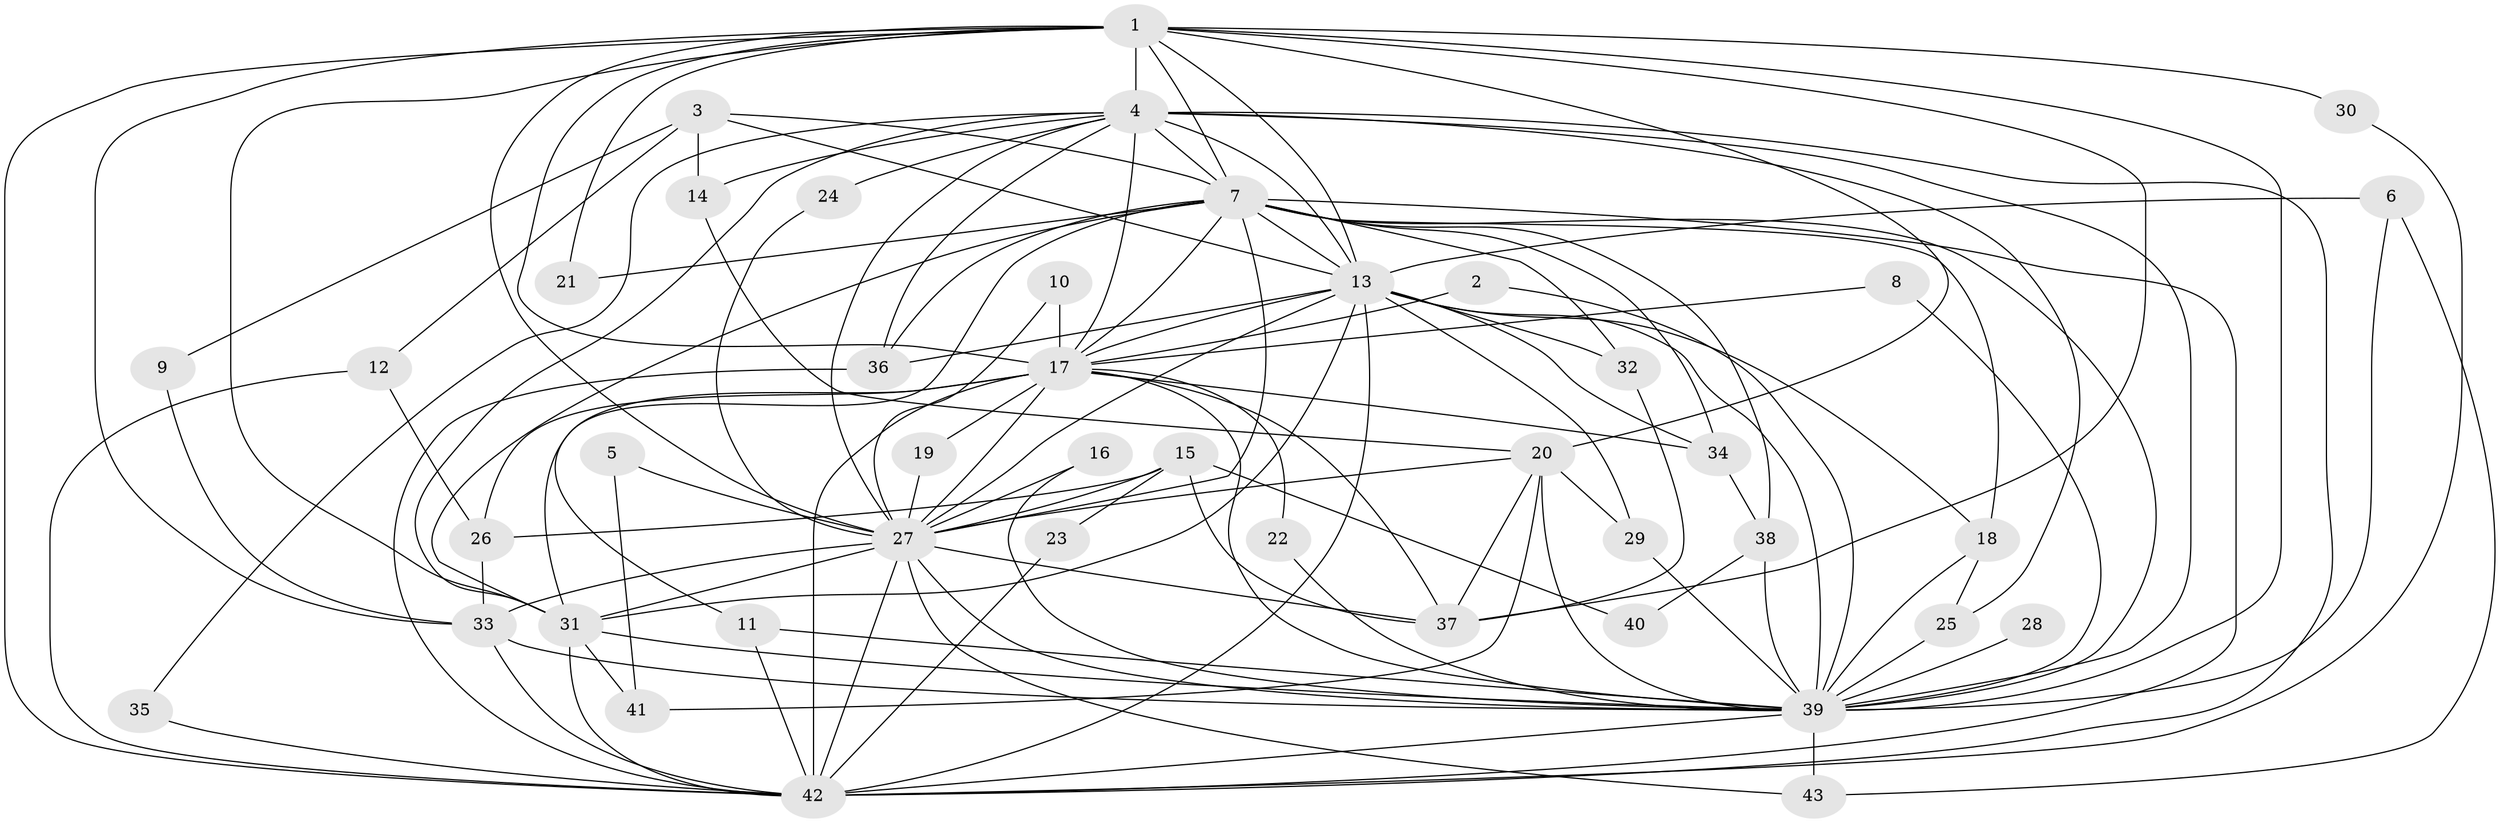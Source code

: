 // original degree distribution, {23: 0.011764705882352941, 20: 0.011764705882352941, 15: 0.023529411764705882, 30: 0.011764705882352941, 22: 0.023529411764705882, 12: 0.023529411764705882, 19: 0.011764705882352941, 7: 0.023529411764705882, 2: 0.5764705882352941, 4: 0.047058823529411764, 5: 0.03529411764705882, 6: 0.023529411764705882, 3: 0.17647058823529413}
// Generated by graph-tools (version 1.1) at 2025/01/03/09/25 03:01:18]
// undirected, 43 vertices, 121 edges
graph export_dot {
graph [start="1"]
  node [color=gray90,style=filled];
  1;
  2;
  3;
  4;
  5;
  6;
  7;
  8;
  9;
  10;
  11;
  12;
  13;
  14;
  15;
  16;
  17;
  18;
  19;
  20;
  21;
  22;
  23;
  24;
  25;
  26;
  27;
  28;
  29;
  30;
  31;
  32;
  33;
  34;
  35;
  36;
  37;
  38;
  39;
  40;
  41;
  42;
  43;
  1 -- 4 [weight=2.0];
  1 -- 7 [weight=2.0];
  1 -- 13 [weight=4.0];
  1 -- 17 [weight=2.0];
  1 -- 20 [weight=1.0];
  1 -- 21 [weight=1.0];
  1 -- 27 [weight=3.0];
  1 -- 30 [weight=2.0];
  1 -- 31 [weight=2.0];
  1 -- 33 [weight=1.0];
  1 -- 37 [weight=1.0];
  1 -- 39 [weight=2.0];
  1 -- 42 [weight=2.0];
  2 -- 17 [weight=1.0];
  2 -- 39 [weight=1.0];
  3 -- 7 [weight=1.0];
  3 -- 9 [weight=1.0];
  3 -- 12 [weight=2.0];
  3 -- 13 [weight=2.0];
  3 -- 14 [weight=1.0];
  4 -- 7 [weight=1.0];
  4 -- 13 [weight=1.0];
  4 -- 14 [weight=1.0];
  4 -- 17 [weight=1.0];
  4 -- 24 [weight=1.0];
  4 -- 25 [weight=1.0];
  4 -- 27 [weight=1.0];
  4 -- 31 [weight=1.0];
  4 -- 35 [weight=1.0];
  4 -- 36 [weight=1.0];
  4 -- 39 [weight=2.0];
  4 -- 42 [weight=1.0];
  5 -- 27 [weight=1.0];
  5 -- 41 [weight=1.0];
  6 -- 13 [weight=1.0];
  6 -- 39 [weight=1.0];
  6 -- 43 [weight=1.0];
  7 -- 11 [weight=1.0];
  7 -- 13 [weight=3.0];
  7 -- 17 [weight=1.0];
  7 -- 18 [weight=1.0];
  7 -- 21 [weight=1.0];
  7 -- 27 [weight=2.0];
  7 -- 31 [weight=2.0];
  7 -- 32 [weight=1.0];
  7 -- 34 [weight=1.0];
  7 -- 36 [weight=1.0];
  7 -- 38 [weight=1.0];
  7 -- 39 [weight=2.0];
  7 -- 42 [weight=1.0];
  8 -- 17 [weight=1.0];
  8 -- 39 [weight=1.0];
  9 -- 33 [weight=1.0];
  10 -- 17 [weight=1.0];
  10 -- 27 [weight=1.0];
  11 -- 39 [weight=1.0];
  11 -- 42 [weight=1.0];
  12 -- 26 [weight=1.0];
  12 -- 42 [weight=1.0];
  13 -- 17 [weight=2.0];
  13 -- 18 [weight=1.0];
  13 -- 27 [weight=1.0];
  13 -- 29 [weight=1.0];
  13 -- 31 [weight=2.0];
  13 -- 32 [weight=1.0];
  13 -- 34 [weight=1.0];
  13 -- 36 [weight=1.0];
  13 -- 39 [weight=1.0];
  13 -- 42 [weight=1.0];
  14 -- 20 [weight=1.0];
  15 -- 23 [weight=2.0];
  15 -- 26 [weight=1.0];
  15 -- 27 [weight=1.0];
  15 -- 37 [weight=1.0];
  15 -- 40 [weight=1.0];
  16 -- 27 [weight=1.0];
  16 -- 39 [weight=1.0];
  17 -- 19 [weight=1.0];
  17 -- 22 [weight=1.0];
  17 -- 26 [weight=1.0];
  17 -- 27 [weight=1.0];
  17 -- 31 [weight=1.0];
  17 -- 34 [weight=2.0];
  17 -- 37 [weight=1.0];
  17 -- 39 [weight=1.0];
  17 -- 42 [weight=2.0];
  18 -- 25 [weight=1.0];
  18 -- 39 [weight=3.0];
  19 -- 27 [weight=1.0];
  20 -- 27 [weight=1.0];
  20 -- 29 [weight=1.0];
  20 -- 37 [weight=1.0];
  20 -- 39 [weight=1.0];
  20 -- 41 [weight=1.0];
  22 -- 39 [weight=1.0];
  23 -- 42 [weight=1.0];
  24 -- 27 [weight=1.0];
  25 -- 39 [weight=1.0];
  26 -- 33 [weight=1.0];
  27 -- 31 [weight=1.0];
  27 -- 33 [weight=1.0];
  27 -- 37 [weight=1.0];
  27 -- 39 [weight=1.0];
  27 -- 42 [weight=1.0];
  27 -- 43 [weight=1.0];
  28 -- 39 [weight=1.0];
  29 -- 39 [weight=1.0];
  30 -- 42 [weight=1.0];
  31 -- 39 [weight=1.0];
  31 -- 41 [weight=1.0];
  31 -- 42 [weight=1.0];
  32 -- 37 [weight=1.0];
  33 -- 39 [weight=1.0];
  33 -- 42 [weight=1.0];
  34 -- 38 [weight=1.0];
  35 -- 42 [weight=1.0];
  36 -- 42 [weight=1.0];
  38 -- 39 [weight=1.0];
  38 -- 40 [weight=1.0];
  39 -- 42 [weight=3.0];
  39 -- 43 [weight=1.0];
}
